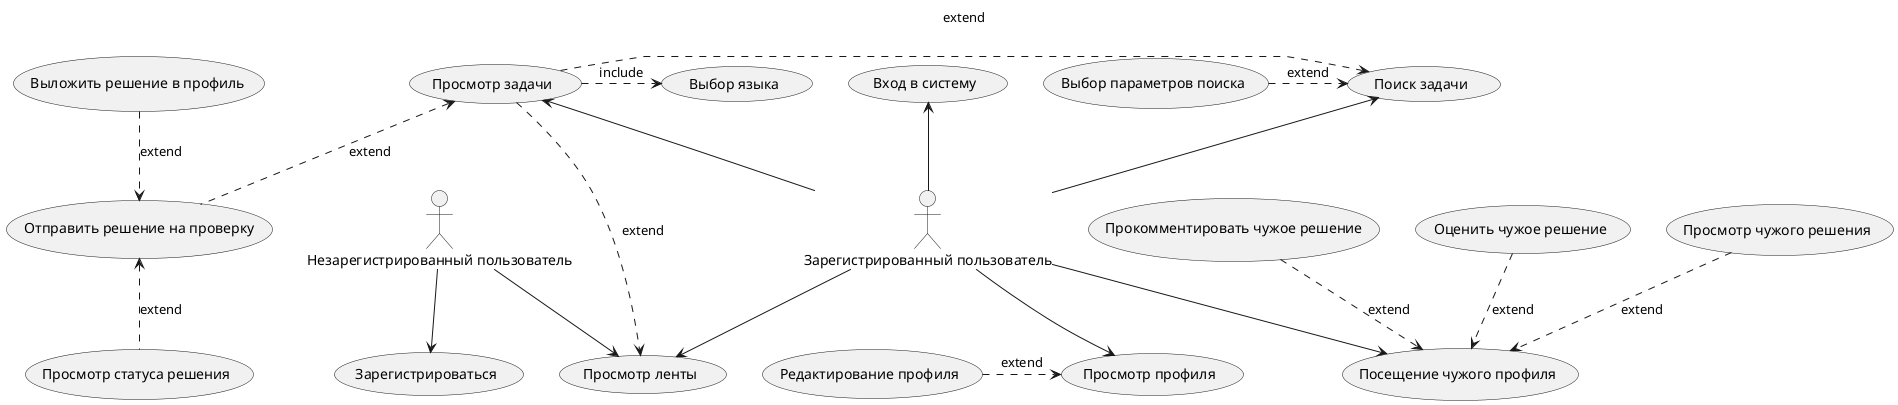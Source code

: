 @startuml use
'actors
actor "Незарегистрированный пользователь" as UnregisteredUser
actor "Зарегистрированный пользователь" as RegisteredUser
'usecases
usecase "Просмотр ленты" as FeedView
usecase "Зарегистрироваться" as SignUp
usecase "Вход в систему" as LogIn
usecase "Просмотр профиля" as ViewProfile
usecase "Редактирование профиля" as EditProfile
usecase "Просмотр задачи" as ViewTask
usecase "Отправить решение на проверку" as SendResolveOfTask
usecase "Выложить решение в профиль" as SendResolveOfTaskToProfile
usecase "Поиск задачи" as FindTask
usecase "Выбор языка" as ChooseLanguage
usecase "Выбор параметров поиска" as SelectingSearchOptions
usecase "Просмотр статуса решения" as ViewSolutionCharacteristics 
usecase "Посещение чужого профиля" as ViewOtherProfile
usecase "Просмотр чужого решения" as ViewOtherSolution
usecase "Прокомментировать чужое решение" as CommentOtherSolution
usecase "Оценить чужое решение" as EvaluateOtherSolution
'usecases of UnregisteredUser
UnregisteredUser-->FeedView
UnregisteredUser-->SignUp

'usecases of RegisteredUser
RegisteredUser -up-> LogIn
RegisteredUser -->FeedView
RegisteredUser --> ViewProfile
EditProfile .> ViewProfile : extend
RegisteredUser -up-> FindTask
RegisteredUser --> ViewTask
ViewTask .> FeedView : extend
ViewTask .> FindTask : extend
SelectingSearchOptions .> FindTask : extend
SendResolveOfTask .up.> ViewTask : extend
ViewTask.> ChooseLanguage  : include
ViewSolutionCharacteristics .up.> SendResolveOfTask : extend
SendResolveOfTaskToProfile ..> SendResolveOfTask : extend
RegisteredUser --> ViewOtherProfile
ViewOtherSolution ..> ViewOtherProfile : extend
CommentOtherSolution ..> ViewOtherProfile : extend
EvaluateOtherSolution ..> ViewOtherProfile : extend
@enduml
